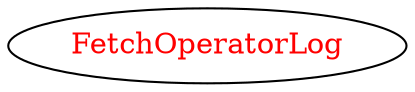 digraph dependencyGraph {
 concentrate=true;
 ranksep="2.0";
 rankdir="LR"; 
 splines="ortho";
"FetchOperatorLog" [fontcolor="red"];
}